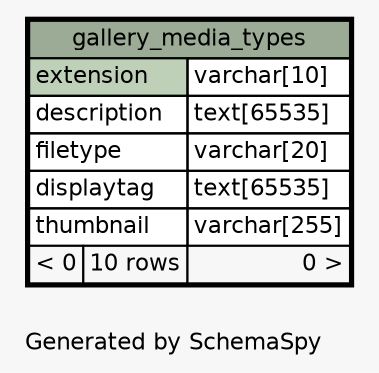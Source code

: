 // dot 2.38.0 on Mac OS X 10.9.4
// SchemaSpy rev 590
digraph "oneDegreeRelationshipsDiagram" {
  graph [
    rankdir="RL"
    bgcolor="#f7f7f7"
    label="\nGenerated by SchemaSpy"
    labeljust="l"
    nodesep="0.18"
    ranksep="0.46"
    fontname="Helvetica"
    fontsize="11"
  ];
  node [
    fontname="Helvetica"
    fontsize="11"
    shape="plaintext"
  ];
  edge [
    arrowsize="0.8"
  ];
  "gallery_media_types" [
    label=<
    <TABLE BORDER="2" CELLBORDER="1" CELLSPACING="0" BGCOLOR="#ffffff">
      <TR><TD COLSPAN="3" BGCOLOR="#9bab96" ALIGN="CENTER">gallery_media_types</TD></TR>
      <TR><TD PORT="extension" COLSPAN="2" BGCOLOR="#bed1b8" ALIGN="LEFT">extension</TD><TD PORT="extension.type" ALIGN="LEFT">varchar[10]</TD></TR>
      <TR><TD PORT="description" COLSPAN="2" ALIGN="LEFT">description</TD><TD PORT="description.type" ALIGN="LEFT">text[65535]</TD></TR>
      <TR><TD PORT="filetype" COLSPAN="2" ALIGN="LEFT">filetype</TD><TD PORT="filetype.type" ALIGN="LEFT">varchar[20]</TD></TR>
      <TR><TD PORT="displaytag" COLSPAN="2" ALIGN="LEFT">displaytag</TD><TD PORT="displaytag.type" ALIGN="LEFT">text[65535]</TD></TR>
      <TR><TD PORT="thumbnail" COLSPAN="2" ALIGN="LEFT">thumbnail</TD><TD PORT="thumbnail.type" ALIGN="LEFT">varchar[255]</TD></TR>
      <TR><TD ALIGN="LEFT" BGCOLOR="#f7f7f7">&lt; 0</TD><TD ALIGN="RIGHT" BGCOLOR="#f7f7f7">10 rows</TD><TD ALIGN="RIGHT" BGCOLOR="#f7f7f7">0 &gt;</TD></TR>
    </TABLE>>
    URL="gallery_media_types.html"
    tooltip="gallery_media_types"
  ];
}
